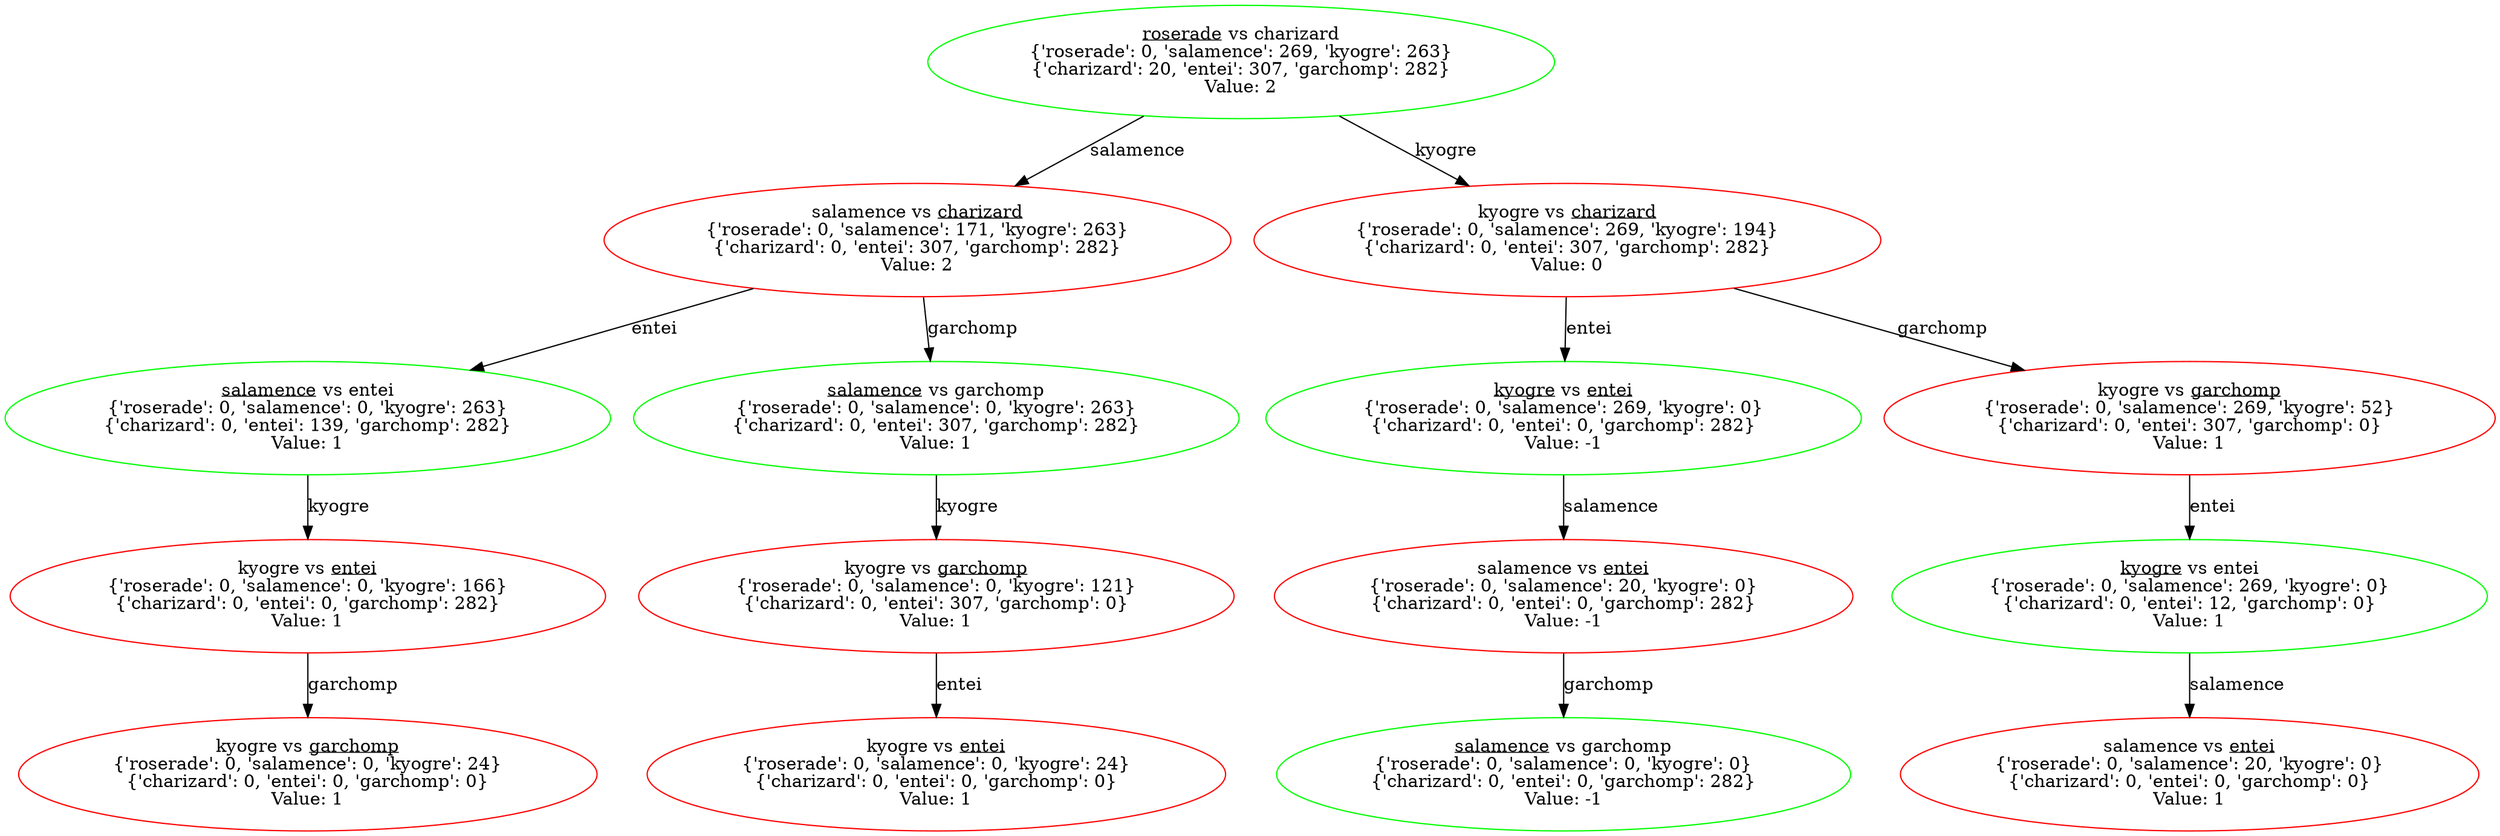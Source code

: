 digraph "Game Plan" {
	n0 [label=<<u>roserade</u> vs charizard<BR/>{'roserade': 0, 'salamence': 269, 'kyogre': 263}<BR/>{'charizard': 20, 'entei': 307, 'garchomp': 282}<BR/>Value: 2> color=green]
	n1 [label=<salamence vs <u>charizard</u><BR/>{'roserade': 0, 'salamence': 171, 'kyogre': 263}<BR/>{'charizard': 0, 'entei': 307, 'garchomp': 282}<BR/>Value: 2> color=red]
	n0 -> n1 [label=salamence]
	n1 [label=<salamence vs <u>charizard</u><BR/>{'roserade': 0, 'salamence': 171, 'kyogre': 263}<BR/>{'charizard': 0, 'entei': 307, 'garchomp': 282}<BR/>Value: 2> color=red]
	n2 [label=<<u>salamence</u> vs entei<BR/>{'roserade': 0, 'salamence': 0, 'kyogre': 263}<BR/>{'charizard': 0, 'entei': 139, 'garchomp': 282}<BR/>Value: 1> color=green]
	n1 -> n2 [label=entei]
	n2 [label=<<u>salamence</u> vs entei<BR/>{'roserade': 0, 'salamence': 0, 'kyogre': 263}<BR/>{'charizard': 0, 'entei': 139, 'garchomp': 282}<BR/>Value: 1> color=green]
	n3 [label=<kyogre vs <u>entei</u><BR/>{'roserade': 0, 'salamence': 0, 'kyogre': 166}<BR/>{'charizard': 0, 'entei': 0, 'garchomp': 282}<BR/>Value: 1> color=red]
	n2 -> n3 [label=kyogre]
	n3 [label=<kyogre vs <u>entei</u><BR/>{'roserade': 0, 'salamence': 0, 'kyogre': 166}<BR/>{'charizard': 0, 'entei': 0, 'garchomp': 282}<BR/>Value: 1> color=red]
	n4 [label=<kyogre vs <u>garchomp</u><BR/>{'roserade': 0, 'salamence': 0, 'kyogre': 24}<BR/>{'charizard': 0, 'entei': 0, 'garchomp': 0}<BR/>Value: 1> color=red]
	n3 -> n4 [label=garchomp]
	n4 [label=<kyogre vs <u>garchomp</u><BR/>{'roserade': 0, 'salamence': 0, 'kyogre': 24}<BR/>{'charizard': 0, 'entei': 0, 'garchomp': 0}<BR/>Value: 1> color=red]
	n8 [label=<<u>salamence</u> vs garchomp<BR/>{'roserade': 0, 'salamence': 0, 'kyogre': 263}<BR/>{'charizard': 0, 'entei': 307, 'garchomp': 282}<BR/>Value: 1> color=green]
	n1 -> n8 [label=garchomp]
	n8 [label=<<u>salamence</u> vs garchomp<BR/>{'roserade': 0, 'salamence': 0, 'kyogre': 263}<BR/>{'charizard': 0, 'entei': 307, 'garchomp': 282}<BR/>Value: 1> color=green]
	n9 [label=<kyogre vs <u>garchomp</u><BR/>{'roserade': 0, 'salamence': 0, 'kyogre': 121}<BR/>{'charizard': 0, 'entei': 307, 'garchomp': 0}<BR/>Value: 1> color=red]
	n8 -> n9 [label=kyogre]
	n9 [label=<kyogre vs <u>garchomp</u><BR/>{'roserade': 0, 'salamence': 0, 'kyogre': 121}<BR/>{'charizard': 0, 'entei': 307, 'garchomp': 0}<BR/>Value: 1> color=red]
	n10 [label=<kyogre vs <u>entei</u><BR/>{'roserade': 0, 'salamence': 0, 'kyogre': 24}<BR/>{'charizard': 0, 'entei': 0, 'garchomp': 0}<BR/>Value: 1> color=red]
	n9 -> n10 [label=entei]
	n10 [label=<kyogre vs <u>entei</u><BR/>{'roserade': 0, 'salamence': 0, 'kyogre': 24}<BR/>{'charizard': 0, 'entei': 0, 'garchomp': 0}<BR/>Value: 1> color=red]
	n15 [label=<kyogre vs <u>charizard</u><BR/>{'roserade': 0, 'salamence': 269, 'kyogre': 194}<BR/>{'charizard': 0, 'entei': 307, 'garchomp': 282}<BR/>Value: 0> color=red]
	n0 -> n15 [label=kyogre]
	n15 [label=<kyogre vs <u>charizard</u><BR/>{'roserade': 0, 'salamence': 269, 'kyogre': 194}<BR/>{'charizard': 0, 'entei': 307, 'garchomp': 282}<BR/>Value: 0> color=red]
	n16 [label=<<u>kyogre</u> vs <u>entei</u><BR/>{'roserade': 0, 'salamence': 269, 'kyogre': 0}<BR/>{'charizard': 0, 'entei': 0, 'garchomp': 282}<BR/>Value: -1> color=green]
	n15 -> n16 [label=entei]
	n16 [label=<<u>kyogre</u> vs <u>entei</u><BR/>{'roserade': 0, 'salamence': 269, 'kyogre': 0}<BR/>{'charizard': 0, 'entei': 0, 'garchomp': 282}<BR/>Value: -1> color=green]
	n17 [label=<salamence vs <u>entei</u><BR/>{'roserade': 0, 'salamence': 20, 'kyogre': 0}<BR/>{'charizard': 0, 'entei': 0, 'garchomp': 282}<BR/>Value: -1> color=red]
	n16 -> n17 [label=salamence]
	n17 [label=<salamence vs <u>entei</u><BR/>{'roserade': 0, 'salamence': 20, 'kyogre': 0}<BR/>{'charizard': 0, 'entei': 0, 'garchomp': 282}<BR/>Value: -1> color=red]
	n18 [label=<<u>salamence</u> vs garchomp<BR/>{'roserade': 0, 'salamence': 0, 'kyogre': 0}<BR/>{'charizard': 0, 'entei': 0, 'garchomp': 282}<BR/>Value: -1> color=green]
	n17 -> n18 [label=garchomp]
	n18 [label=<<u>salamence</u> vs garchomp<BR/>{'roserade': 0, 'salamence': 0, 'kyogre': 0}<BR/>{'charizard': 0, 'entei': 0, 'garchomp': 282}<BR/>Value: -1> color=green]
	n22 [label=<kyogre vs <u>garchomp</u><BR/>{'roserade': 0, 'salamence': 269, 'kyogre': 52}<BR/>{'charizard': 0, 'entei': 307, 'garchomp': 0}<BR/>Value: 1> color=red]
	n15 -> n22 [label=garchomp]
	n22 [label=<kyogre vs <u>garchomp</u><BR/>{'roserade': 0, 'salamence': 269, 'kyogre': 52}<BR/>{'charizard': 0, 'entei': 307, 'garchomp': 0}<BR/>Value: 1> color=red]
	n23 [label=<<u>kyogre</u> vs entei<BR/>{'roserade': 0, 'salamence': 269, 'kyogre': 0}<BR/>{'charizard': 0, 'entei': 12, 'garchomp': 0}<BR/>Value: 1> color=green]
	n22 -> n23 [label=entei]
	n23 [label=<<u>kyogre</u> vs entei<BR/>{'roserade': 0, 'salamence': 269, 'kyogre': 0}<BR/>{'charizard': 0, 'entei': 12, 'garchomp': 0}<BR/>Value: 1> color=green]
	n24 [label=<salamence vs <u>entei</u><BR/>{'roserade': 0, 'salamence': 20, 'kyogre': 0}<BR/>{'charizard': 0, 'entei': 0, 'garchomp': 0}<BR/>Value: 1> color=red]
	n23 -> n24 [label=salamence]
	n24 [label=<salamence vs <u>entei</u><BR/>{'roserade': 0, 'salamence': 20, 'kyogre': 0}<BR/>{'charizard': 0, 'entei': 0, 'garchomp': 0}<BR/>Value: 1> color=red]
}
